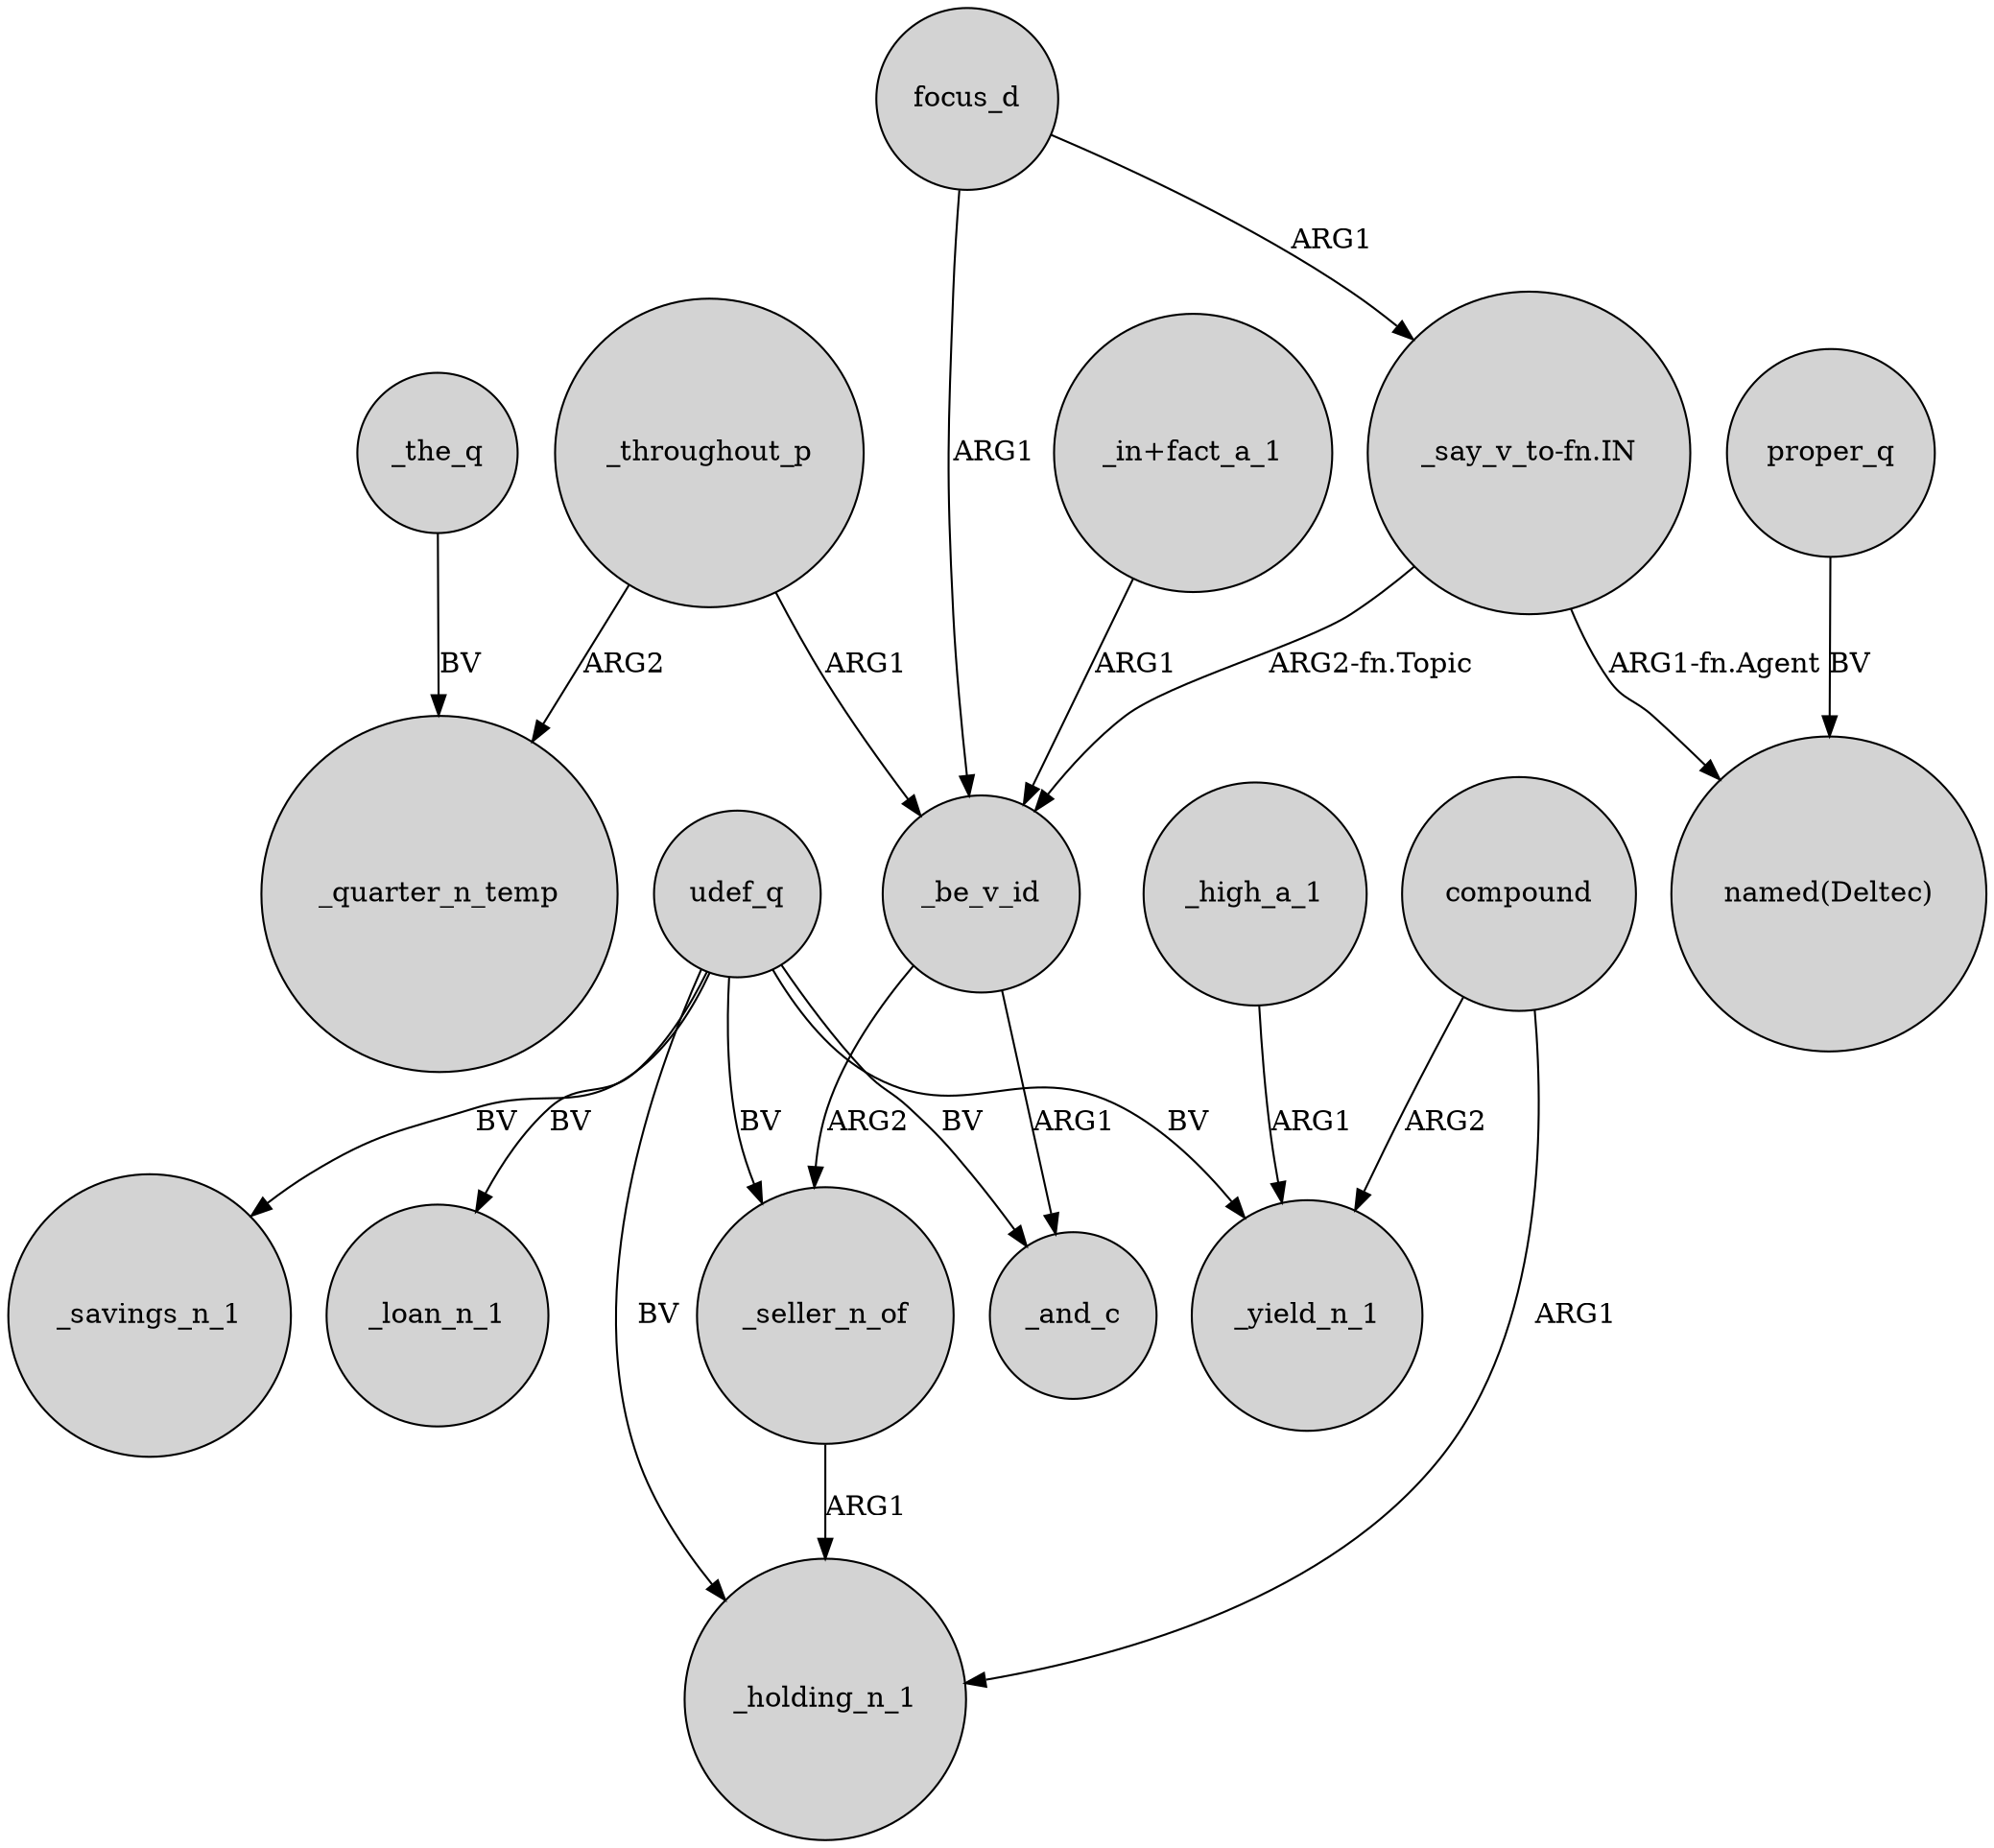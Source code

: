 digraph {
	node [shape=circle style=filled]
	_be_v_id -> _seller_n_of [label=ARG2]
	_the_q -> _quarter_n_temp [label=BV]
	proper_q -> "named(Deltec)" [label=BV]
	udef_q -> _savings_n_1 [label=BV]
	_throughout_p -> _quarter_n_temp [label=ARG2]
	_be_v_id -> _and_c [label=ARG1]
	udef_q -> _seller_n_of [label=BV]
	"_say_v_to-fn.IN" -> "named(Deltec)" [label="ARG1-fn.Agent"]
	compound -> _holding_n_1 [label=ARG1]
	"_say_v_to-fn.IN" -> _be_v_id [label="ARG2-fn.Topic"]
	focus_d -> _be_v_id [label=ARG1]
	_high_a_1 -> _yield_n_1 [label=ARG1]
	_seller_n_of -> _holding_n_1 [label=ARG1]
	_throughout_p -> _be_v_id [label=ARG1]
	udef_q -> _holding_n_1 [label=BV]
	compound -> _yield_n_1 [label=ARG2]
	udef_q -> _and_c [label=BV]
	udef_q -> _yield_n_1 [label=BV]
	udef_q -> _loan_n_1 [label=BV]
	focus_d -> "_say_v_to-fn.IN" [label=ARG1]
	"_in+fact_a_1" -> _be_v_id [label=ARG1]
}
